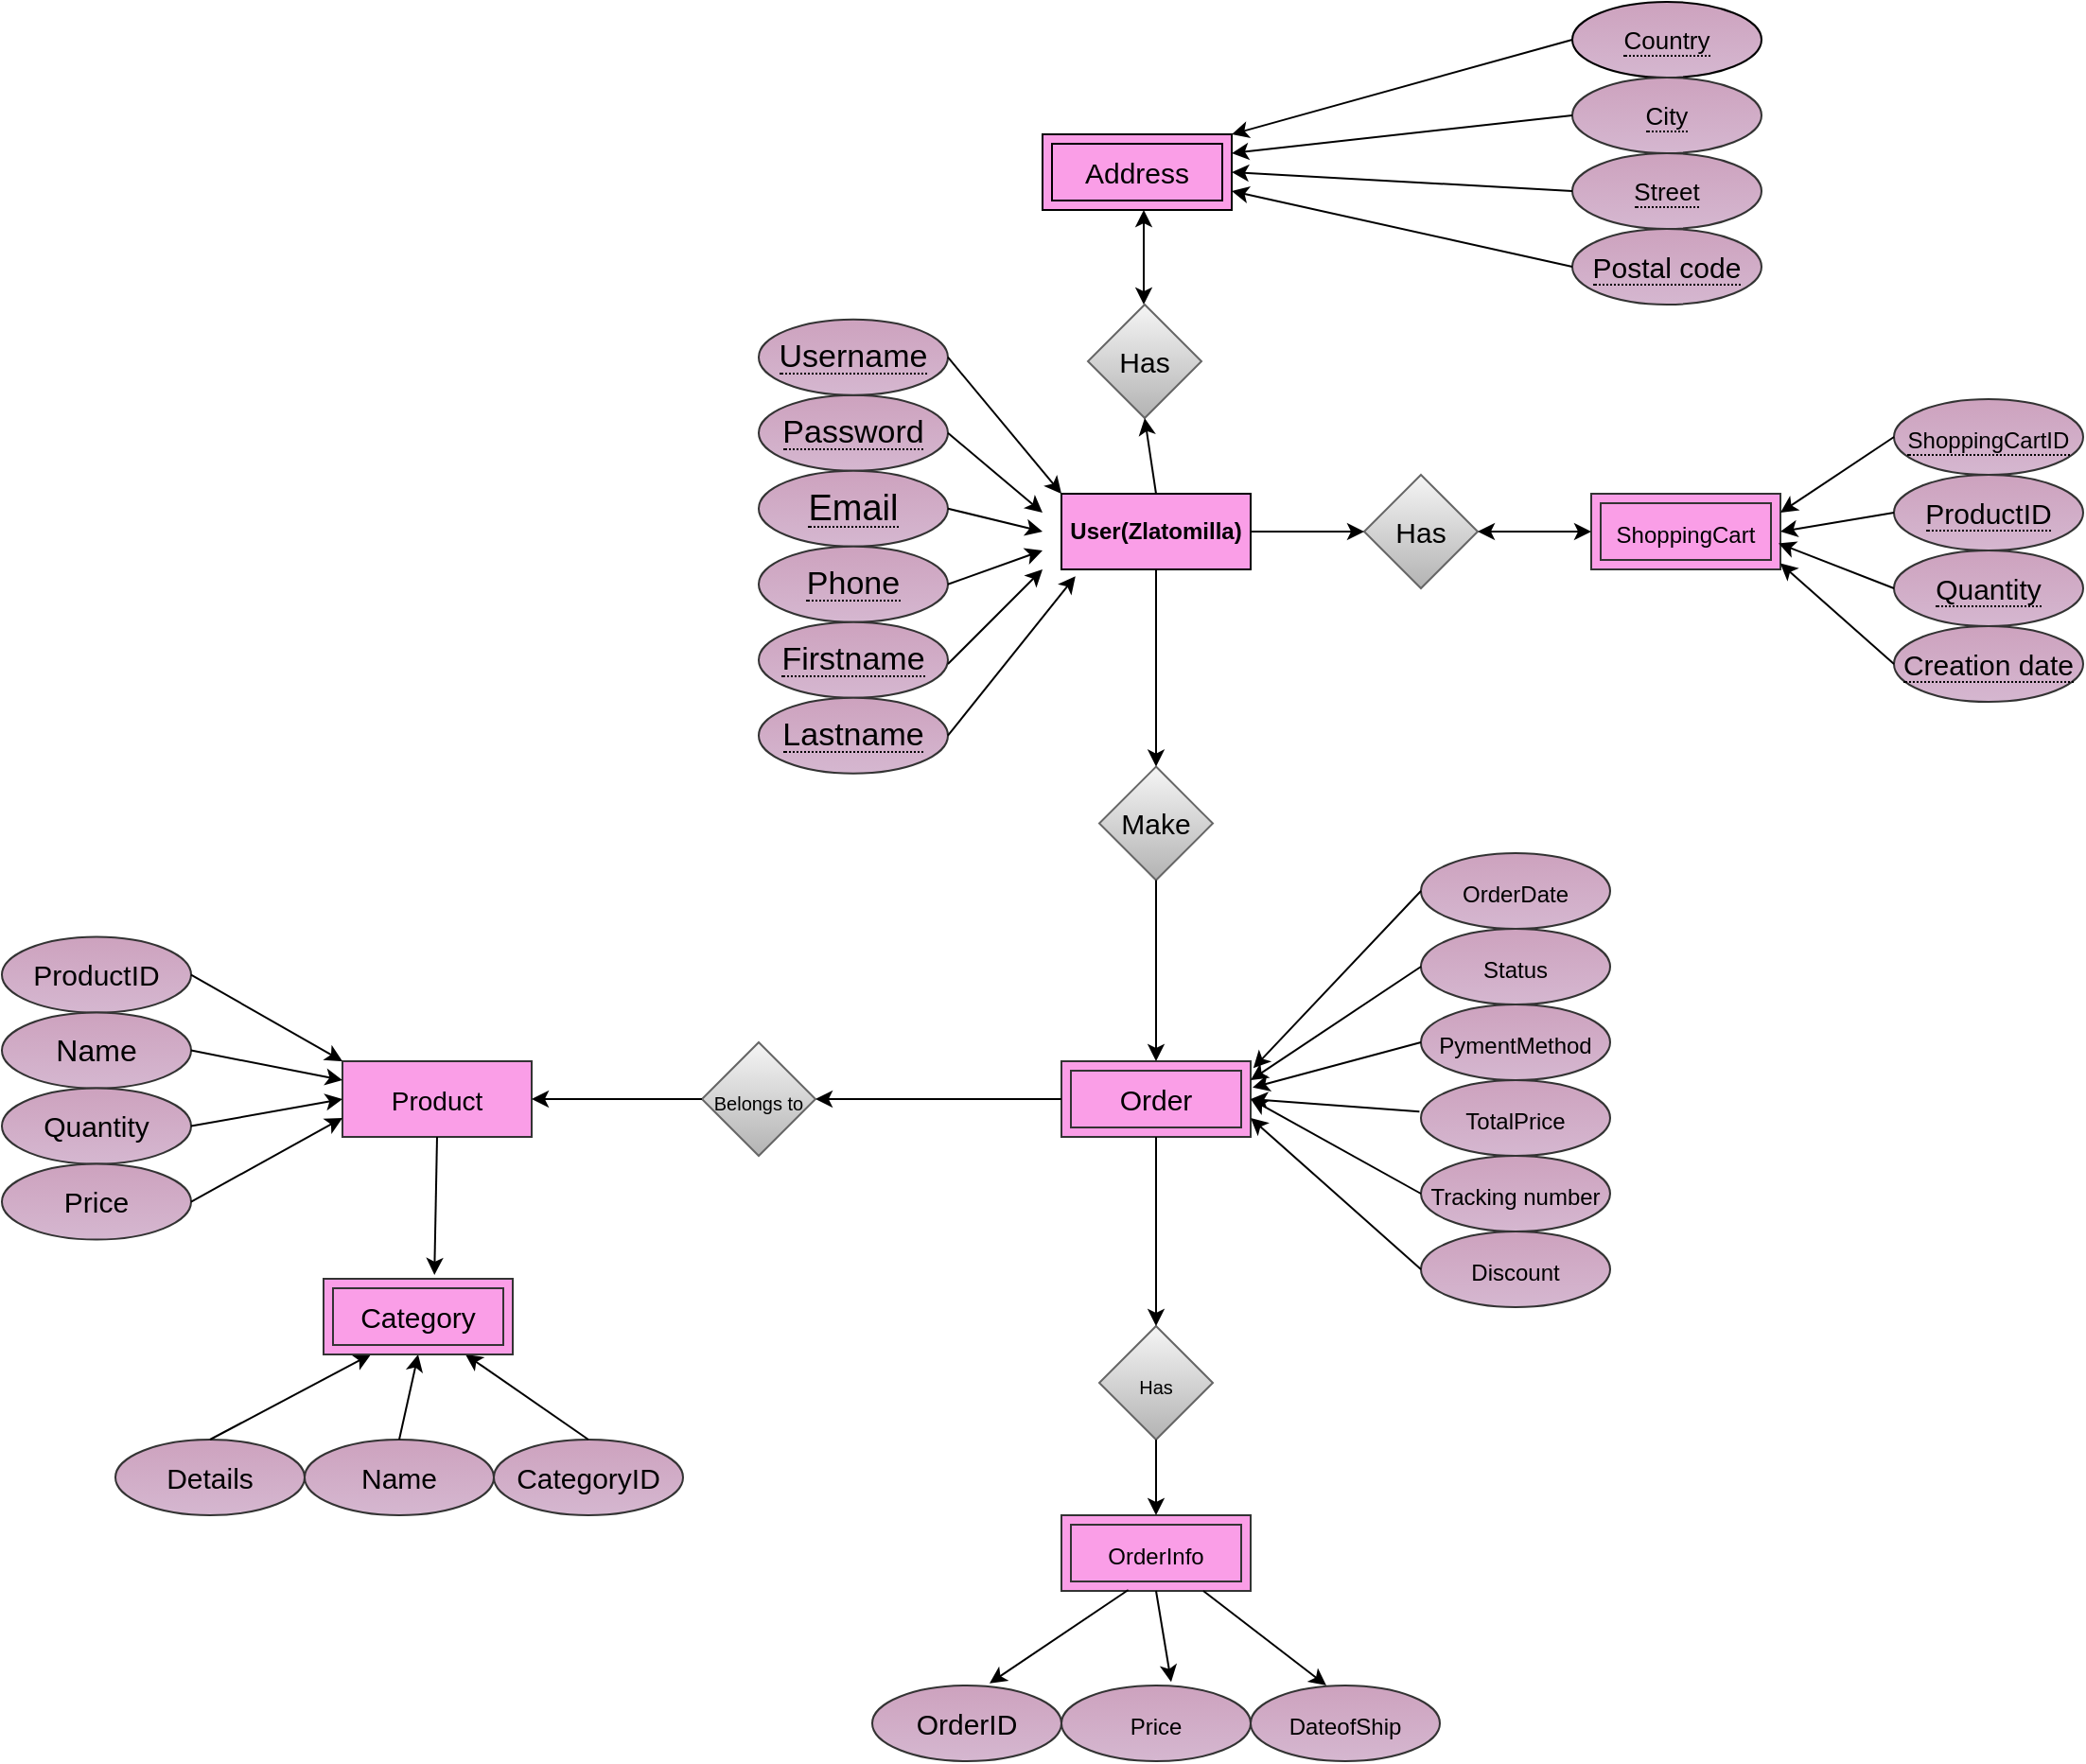 <mxfile version="20.3.0" type="device"><diagram id="N6eiA-IXYbm1TFqk9Ihf" name="Страница-1"><mxGraphModel dx="2118" dy="856" grid="1" gridSize="10" guides="1" tooltips="1" connect="1" arrows="1" fold="1" page="1" pageScale="1" pageWidth="827" pageHeight="1169" math="0" shadow="0"><root><mxCell id="0"/><mxCell id="1" parent="0"/><mxCell id="bBk7GhHAJ7yXtz1OMOhX-1" value="&lt;b&gt;User(Zlatomilla)&lt;/b&gt;" style="rounded=0;whiteSpace=wrap;html=1;fillColor=#FA9EE7;strokeColor=#000000;" parent="1" vertex="1"><mxGeometry x="320" y="310" width="100" height="40" as="geometry"/></mxCell><mxCell id="bBk7GhHAJ7yXtz1OMOhX-7" value="" style="endArrow=classic;startArrow=classic;html=1;rounded=0;entryX=0.5;entryY=1;entryDx=0;entryDy=0;" parent="1" edge="1"><mxGeometry width="50" height="50" relative="1" as="geometry"><mxPoint x="363.5" y="210" as="sourcePoint"/><mxPoint x="363.5" y="160" as="targetPoint"/><Array as="points"/></mxGeometry></mxCell><mxCell id="3jT6iAPqnr3zFBI5EhNq-1" value="&lt;span style=&quot;border-bottom: 1px dotted&quot;&gt;Country&lt;/span&gt;" style="ellipse;whiteSpace=wrap;html=1;align=center;strokeColor=#000000;fontSize=13;fillColor=#CDA2BE;gradientColor=#D5B7D0;" parent="1" vertex="1"><mxGeometry x="590" y="50" width="100" height="40" as="geometry"/></mxCell><mxCell id="3jT6iAPqnr3zFBI5EhNq-2" value="&lt;span style=&quot;border-bottom: 1px dotted&quot;&gt;City&lt;br&gt;&lt;/span&gt;" style="ellipse;whiteSpace=wrap;html=1;align=center;strokeColor=#333333;fontSize=13;fillColor=#CDA2BE;gradientColor=#D5B7D0;" parent="1" vertex="1"><mxGeometry x="590" y="90" width="100" height="40" as="geometry"/></mxCell><mxCell id="3jT6iAPqnr3zFBI5EhNq-3" value="&lt;span style=&quot;border-bottom: 1px dotted&quot;&gt;Street&lt;br&gt;&lt;/span&gt;" style="ellipse;whiteSpace=wrap;html=1;align=center;strokeColor=#333333;fontSize=13;fillColor=#CDA2BE;gradientColor=#D5B7D0;" parent="1" vertex="1"><mxGeometry x="590" y="130" width="100" height="40" as="geometry"/></mxCell><mxCell id="3jT6iAPqnr3zFBI5EhNq-7" value="" style="endArrow=classic;html=1;rounded=0;fontSize=13;exitX=0;exitY=0.5;exitDx=0;exitDy=0;entryX=1;entryY=0;entryDx=0;entryDy=0;" parent="1" source="3jT6iAPqnr3zFBI5EhNq-1" target="3jT6iAPqnr3zFBI5EhNq-17" edge="1"><mxGeometry width="50" height="50" relative="1" as="geometry"><mxPoint x="360" y="280" as="sourcePoint"/><mxPoint x="157" y="126.4" as="targetPoint"/></mxGeometry></mxCell><mxCell id="3jT6iAPqnr3zFBI5EhNq-8" value="" style="endArrow=classic;html=1;rounded=0;fontSize=13;exitX=0;exitY=0.5;exitDx=0;exitDy=0;entryX=1;entryY=0.25;entryDx=0;entryDy=0;" parent="1" source="3jT6iAPqnr3zFBI5EhNq-2" target="3jT6iAPqnr3zFBI5EhNq-17" edge="1"><mxGeometry width="50" height="50" relative="1" as="geometry"><mxPoint x="360" y="280" as="sourcePoint"/><mxPoint x="152.2" y="133.6" as="targetPoint"/></mxGeometry></mxCell><mxCell id="3jT6iAPqnr3zFBI5EhNq-9" value="" style="endArrow=classic;html=1;rounded=0;fontSize=13;exitX=0;exitY=0.5;exitDx=0;exitDy=0;entryX=1;entryY=0.5;entryDx=0;entryDy=0;" parent="1" source="3jT6iAPqnr3zFBI5EhNq-3" target="3jT6iAPqnr3zFBI5EhNq-17" edge="1"><mxGeometry width="50" height="50" relative="1" as="geometry"><mxPoint x="360" y="280" as="sourcePoint"/><mxPoint x="150.0" y="140" as="targetPoint"/></mxGeometry></mxCell><mxCell id="3jT6iAPqnr3zFBI5EhNq-15" value="&lt;span style=&quot;border-bottom: 1px dotted&quot;&gt;Postal code&lt;br&gt;&lt;/span&gt;" style="ellipse;whiteSpace=wrap;html=1;align=center;strokeColor=#333333;fontSize=15;fillColor=#CDA2BE;gradientColor=#D5B7D0;" parent="1" vertex="1"><mxGeometry x="590" y="170" width="100" height="40" as="geometry"/></mxCell><mxCell id="3jT6iAPqnr3zFBI5EhNq-16" value="" style="endArrow=classic;html=1;rounded=0;fontSize=15;exitX=0;exitY=0.5;exitDx=0;exitDy=0;entryX=1;entryY=0.75;entryDx=0;entryDy=0;" parent="1" source="3jT6iAPqnr3zFBI5EhNq-15" target="3jT6iAPqnr3zFBI5EhNq-17" edge="1"><mxGeometry width="50" height="50" relative="1" as="geometry"><mxPoint x="100" y="200" as="sourcePoint"/><mxPoint x="430" y="150" as="targetPoint"/></mxGeometry></mxCell><mxCell id="3jT6iAPqnr3zFBI5EhNq-17" value="Address" style="shape=ext;margin=3;double=1;whiteSpace=wrap;html=1;align=center;fontSize=15;fillColor=#FA9EE7;" parent="1" vertex="1"><mxGeometry x="310" y="120" width="100" height="40" as="geometry"/></mxCell><mxCell id="jZiUOxoEGIuqgOBPe2AP-1" value="Has" style="rhombus;whiteSpace=wrap;html=1;strokeColor=#666666;fontSize=15;fillColor=#f5f5f5;gradientColor=#b3b3b3;" parent="1" vertex="1"><mxGeometry x="334" y="210" width="60" height="60" as="geometry"/></mxCell><mxCell id="jZiUOxoEGIuqgOBPe2AP-2" value="Has" style="rhombus;whiteSpace=wrap;html=1;strokeColor=#666666;fontSize=15;fillColor=#f5f5f5;gradientColor=#b3b3b3;" parent="1" vertex="1"><mxGeometry x="480" y="300" width="60" height="60" as="geometry"/></mxCell><mxCell id="jZiUOxoEGIuqgOBPe2AP-3" value="" style="endArrow=classic;html=1;rounded=0;fontSize=15;exitX=0.5;exitY=0;exitDx=0;exitDy=0;entryX=0.5;entryY=1;entryDx=0;entryDy=0;" parent="1" source="bBk7GhHAJ7yXtz1OMOhX-1" target="jZiUOxoEGIuqgOBPe2AP-1" edge="1"><mxGeometry width="50" height="50" relative="1" as="geometry"><mxPoint x="360" y="270" as="sourcePoint"/><mxPoint x="410" y="220" as="targetPoint"/></mxGeometry></mxCell><mxCell id="jZiUOxoEGIuqgOBPe2AP-4" value="" style="endArrow=classic;html=1;rounded=0;fontSize=15;entryX=0;entryY=0.5;entryDx=0;entryDy=0;exitX=1;exitY=0.5;exitDx=0;exitDy=0;" parent="1" source="bBk7GhHAJ7yXtz1OMOhX-1" target="jZiUOxoEGIuqgOBPe2AP-2" edge="1"><mxGeometry width="50" height="50" relative="1" as="geometry"><mxPoint x="360" y="270" as="sourcePoint"/><mxPoint x="410" y="220" as="targetPoint"/></mxGeometry></mxCell><mxCell id="9yFUbYwsSxxzxqnHnHJi-1" value="&lt;span style=&quot;font-size: 12px;&quot;&gt;ShoppingCart&lt;/span&gt;" style="shape=ext;margin=3;double=1;whiteSpace=wrap;html=1;align=center;strokeColor=#333333;fontSize=15;fillColor=#FA9EE7;gradientColor=none;" parent="1" vertex="1"><mxGeometry x="600" y="310" width="100" height="40" as="geometry"/></mxCell><mxCell id="9yFUbYwsSxxzxqnHnHJi-2" value="" style="endArrow=classic;startArrow=classic;html=1;rounded=0;fontSize=15;entryX=0;entryY=0.5;entryDx=0;entryDy=0;exitX=1;exitY=0.5;exitDx=0;exitDy=0;" parent="1" source="jZiUOxoEGIuqgOBPe2AP-2" target="9yFUbYwsSxxzxqnHnHJi-1" edge="1"><mxGeometry width="50" height="50" relative="1" as="geometry"><mxPoint x="360" y="270" as="sourcePoint"/><mxPoint x="410" y="220" as="targetPoint"/></mxGeometry></mxCell><mxCell id="KKU9wbSazOf9re9lvV3Q-1" value="Make" style="rhombus;whiteSpace=wrap;html=1;strokeColor=#666666;fontSize=15;fillColor=#f5f5f5;gradientColor=#b3b3b3;" parent="1" vertex="1"><mxGeometry x="340" y="454.29" width="60" height="60" as="geometry"/></mxCell><mxCell id="bRMTFG1otkSku3sXfDQx-1" value="Order" style="shape=ext;margin=3;double=1;whiteSpace=wrap;html=1;align=center;strokeColor=#333333;fontSize=15;fillColor=#FA9EE7;gradientColor=none;" parent="1" vertex="1"><mxGeometry x="320" y="610" width="100" height="40" as="geometry"/></mxCell><mxCell id="LlbbvUucz8glNE6PhjNe-1" value="" style="endArrow=classic;html=1;rounded=0;fontSize=15;entryX=0.5;entryY=0;entryDx=0;entryDy=0;exitX=0.5;exitY=1;exitDx=0;exitDy=0;" parent="1" source="KKU9wbSazOf9re9lvV3Q-1" target="bRMTFG1otkSku3sXfDQx-1" edge="1"><mxGeometry width="50" height="50" relative="1" as="geometry"><mxPoint x="170" y="390" as="sourcePoint"/><mxPoint x="500" y="440" as="targetPoint"/></mxGeometry></mxCell><mxCell id="xsAOlnwESi1W2sEjODaG-2" value="&lt;font style=&quot;font-size: 10px;&quot;&gt;Belongs to&lt;/font&gt;" style="rhombus;whiteSpace=wrap;html=1;strokeColor=#666666;fontSize=15;fillColor=#f5f5f5;gradientColor=#b3b3b3;" parent="1" vertex="1"><mxGeometry x="130" y="600" width="60" height="60" as="geometry"/></mxCell><mxCell id="m5JhMS8DcJMaZDaDX9xE-1" value="&lt;font style=&quot;font-size: 14px;&quot;&gt;Product&lt;/font&gt;" style="rounded=0;whiteSpace=wrap;html=1;strokeColor=#333333;fontSize=15;fillColor=#FA9EE7;gradientColor=none;" parent="1" vertex="1"><mxGeometry x="-60" y="610" width="100" height="40" as="geometry"/></mxCell><mxCell id="VdKWun6HLSt5T5u6F7AI-1" value="" style="endArrow=classic;html=1;rounded=0;fontSize=14;exitX=0;exitY=0.5;exitDx=0;exitDy=0;entryX=1;entryY=0.5;entryDx=0;entryDy=0;" parent="1" source="xsAOlnwESi1W2sEjODaG-2" target="m5JhMS8DcJMaZDaDX9xE-1" edge="1"><mxGeometry width="50" height="50" relative="1" as="geometry"><mxPoint x="130" y="619.29" as="sourcePoint"/><mxPoint x="30" y="625" as="targetPoint"/></mxGeometry></mxCell><mxCell id="k1BFLeEILz2LXhjoNSOd-1" value="&lt;font style=&quot;font-size: 15px;&quot;&gt;ProductID&lt;/font&gt;" style="ellipse;whiteSpace=wrap;html=1;align=center;strokeColor=#333333;fontSize=15;fillColor=#CDA2BE;gradientColor=#D5B7D0;" parent="1" vertex="1"><mxGeometry x="-240" y="544.29" width="100" height="40" as="geometry"/></mxCell><mxCell id="TUCX9pMwbbU0HIa92FST-1" value="&lt;font style=&quot;font-size: 16px;&quot;&gt;Name&lt;/font&gt;" style="ellipse;whiteSpace=wrap;html=1;align=center;strokeColor=#333333;fontSize=15;fillColor=#CDA2BE;gradientColor=#D5B7D0;" parent="1" vertex="1"><mxGeometry x="-240" y="584.29" width="100" height="40" as="geometry"/></mxCell><mxCell id="jnlZfvcaV7VsXEa6VMtP-1" value="&lt;font style=&quot;font-size: 15px;&quot;&gt;Quantity&lt;/font&gt;" style="ellipse;whiteSpace=wrap;html=1;align=center;strokeColor=#333333;fontSize=15;fillColor=#CDA2BE;gradientColor=#D5B7D0;" parent="1" vertex="1"><mxGeometry x="-240" y="624.29" width="100" height="40" as="geometry"/></mxCell><mxCell id="011RvNEaIckNswY284Aj-1" value="&lt;font style=&quot;font-size: 15px;&quot;&gt;Price&lt;/font&gt;" style="ellipse;whiteSpace=wrap;html=1;align=center;strokeColor=#333333;fontSize=15;fillColor=#CDA2BE;gradientColor=#D5B7D0;" parent="1" vertex="1"><mxGeometry x="-240" y="664.29" width="100" height="40" as="geometry"/></mxCell><mxCell id="011RvNEaIckNswY284Aj-2" style="edgeStyle=orthogonalEdgeStyle;rounded=0;orthogonalLoop=1;jettySize=auto;html=1;exitX=0.5;exitY=1;exitDx=0;exitDy=0;fontSize=14;" parent="1" source="011RvNEaIckNswY284Aj-1" target="011RvNEaIckNswY284Aj-1" edge="1"><mxGeometry relative="1" as="geometry"/></mxCell><mxCell id="sva1LML77OXfAl7v0yma-1" value="" style="endArrow=classic;html=1;rounded=0;fontSize=14;exitX=1;exitY=0.5;exitDx=0;exitDy=0;entryX=0;entryY=0;entryDx=0;entryDy=0;" parent="1" source="k1BFLeEILz2LXhjoNSOd-1" target="m5JhMS8DcJMaZDaDX9xE-1" edge="1"><mxGeometry width="50" height="50" relative="1" as="geometry"><mxPoint x="240" y="785" as="sourcePoint"/><mxPoint x="290" y="735" as="targetPoint"/></mxGeometry></mxCell><mxCell id="sva1LML77OXfAl7v0yma-2" value="" style="endArrow=classic;html=1;rounded=0;fontSize=14;exitX=1;exitY=0.5;exitDx=0;exitDy=0;entryX=0;entryY=0.25;entryDx=0;entryDy=0;" parent="1" source="TUCX9pMwbbU0HIa92FST-1" target="m5JhMS8DcJMaZDaDX9xE-1" edge="1"><mxGeometry width="50" height="50" relative="1" as="geometry"><mxPoint x="240" y="785" as="sourcePoint"/><mxPoint x="290" y="735" as="targetPoint"/></mxGeometry></mxCell><mxCell id="sva1LML77OXfAl7v0yma-3" value="" style="endArrow=classic;html=1;rounded=0;fontSize=14;exitX=1;exitY=0.5;exitDx=0;exitDy=0;entryX=0;entryY=0.5;entryDx=0;entryDy=0;" parent="1" source="jnlZfvcaV7VsXEa6VMtP-1" target="m5JhMS8DcJMaZDaDX9xE-1" edge="1"><mxGeometry width="50" height="50" relative="1" as="geometry"><mxPoint x="240" y="785" as="sourcePoint"/><mxPoint x="290" y="735" as="targetPoint"/></mxGeometry></mxCell><mxCell id="sva1LML77OXfAl7v0yma-4" value="" style="endArrow=classic;html=1;rounded=0;fontSize=14;exitX=1;exitY=0.5;exitDx=0;exitDy=0;entryX=0;entryY=0.75;entryDx=0;entryDy=0;" parent="1" source="011RvNEaIckNswY284Aj-1" target="m5JhMS8DcJMaZDaDX9xE-1" edge="1"><mxGeometry width="50" height="50" relative="1" as="geometry"><mxPoint x="240" y="785" as="sourcePoint"/><mxPoint x="290" y="735" as="targetPoint"/><Array as="points"/></mxGeometry></mxCell><mxCell id="mqbbItKaRqmO6G0VnrAR-1" value="&lt;span style=&quot;border-bottom: 1px dotted&quot;&gt;&lt;font style=&quot;font-size: 17px;&quot;&gt;Password&lt;/font&gt;&lt;br&gt;&lt;/span&gt;" style="ellipse;whiteSpace=wrap;html=1;align=center;strokeColor=#333333;fontSize=15;fillColor=#CDA2BE;gradientColor=#D5B7D0;" parent="1" vertex="1"><mxGeometry x="160" y="257.86" width="100" height="40" as="geometry"/></mxCell><mxCell id="Yr83S7fPhgB2y0J4IbAq-1" value="&lt;span style=&quot;border-bottom: 1px dotted&quot;&gt;&lt;font style=&quot;font-size: 19px;&quot;&gt;Email&lt;/font&gt;&lt;br&gt;&lt;/span&gt;" style="ellipse;whiteSpace=wrap;html=1;align=center;strokeColor=#333333;fontSize=15;fillColor=#CDA2BE;gradientColor=#D5B7D0;" parent="1" vertex="1"><mxGeometry x="160" y="297.86" width="100" height="40" as="geometry"/></mxCell><mxCell id="EGffV_AlS2jXEDaBmNcI-1" value="" style="endArrow=classic;html=1;rounded=0;fontSize=15;exitX=0.5;exitY=1;exitDx=0;exitDy=0;entryX=0.586;entryY=-0.051;entryDx=0;entryDy=0;entryPerimeter=0;" parent="1" source="m5JhMS8DcJMaZDaDX9xE-1" target="j0U-9BdJnqhNZIwgmhFs-5" edge="1"><mxGeometry width="50" height="50" relative="1" as="geometry"><mxPoint x="270" y="775" as="sourcePoint"/><mxPoint x="-10" y="765" as="targetPoint"/></mxGeometry></mxCell><mxCell id="58pO-DU7qxb67Ht3yQri-1" value="&lt;font style=&quot;font-size: 15px;&quot;&gt;CategoryID&lt;/font&gt;" style="ellipse;whiteSpace=wrap;html=1;align=center;strokeColor=#333333;fontSize=15;fillColor=#CDA2BE;gradientColor=#D5B7D0;" parent="1" vertex="1"><mxGeometry x="20" y="810" width="100" height="40" as="geometry"/></mxCell><mxCell id="tFkHriaSAAeG3SIznyLU-1" value="&lt;font style=&quot;font-size: 15px;&quot;&gt;Name&lt;/font&gt;" style="ellipse;whiteSpace=wrap;html=1;align=center;strokeColor=#333333;fontSize=15;fillColor=#CDA2BE;gradientColor=#D5B7D0;" parent="1" vertex="1"><mxGeometry x="-80" y="810" width="100" height="40" as="geometry"/></mxCell><mxCell id="I0-I6wbEcXz-RwjRfsv8-1" value="&lt;font style=&quot;font-size: 15px;&quot;&gt;Details&lt;/font&gt;" style="ellipse;whiteSpace=wrap;html=1;align=center;strokeColor=#333333;fontSize=15;fillColor=#CDA2BE;gradientColor=#D5B7D0;" parent="1" vertex="1"><mxGeometry x="-180" y="810" width="100" height="40" as="geometry"/></mxCell><mxCell id="I0-I6wbEcXz-RwjRfsv8-2" value="" style="endArrow=classic;html=1;rounded=0;fontSize=15;exitX=0.5;exitY=0;exitDx=0;exitDy=0;entryX=0.75;entryY=1;entryDx=0;entryDy=0;" parent="1" source="58pO-DU7qxb67Ht3yQri-1" edge="1"><mxGeometry width="50" height="50" relative="1" as="geometry"><mxPoint x="90" y="725" as="sourcePoint"/><mxPoint x="5" y="765" as="targetPoint"/></mxGeometry></mxCell><mxCell id="I0-I6wbEcXz-RwjRfsv8-3" value="" style="endArrow=classic;html=1;rounded=0;fontSize=15;entryX=0.5;entryY=1;entryDx=0;entryDy=0;exitX=0.5;exitY=0;exitDx=0;exitDy=0;" parent="1" source="tFkHriaSAAeG3SIznyLU-1" edge="1"><mxGeometry width="50" height="50" relative="1" as="geometry"><mxPoint x="-20" y="805" as="sourcePoint"/><mxPoint x="-20" y="765" as="targetPoint"/></mxGeometry></mxCell><mxCell id="I0-I6wbEcXz-RwjRfsv8-4" value="" style="endArrow=classic;html=1;rounded=0;fontSize=15;exitX=0.5;exitY=0;exitDx=0;exitDy=0;entryX=0.25;entryY=1;entryDx=0;entryDy=0;" parent="1" source="I0-I6wbEcXz-RwjRfsv8-1" edge="1"><mxGeometry width="50" height="50" relative="1" as="geometry"><mxPoint x="90" y="725" as="sourcePoint"/><mxPoint x="-45" y="765" as="targetPoint"/></mxGeometry></mxCell><mxCell id="SSzgRPAho6o6vSt1DfKn-1" value="&lt;span style=&quot;border-bottom: 1px dotted&quot;&gt;&lt;span style=&quot;font-size: 12px;&quot;&gt;ShoppingCartID&lt;/span&gt;&lt;br&gt;&lt;/span&gt;" style="ellipse;whiteSpace=wrap;html=1;align=center;strokeColor=#333333;fontSize=15;fillColor=#CDA2BE;gradientColor=#D5B7D0;" parent="1" vertex="1"><mxGeometry x="760" y="260" width="100" height="40" as="geometry"/></mxCell><mxCell id="SSzgRPAho6o6vSt1DfKn-2" value="&lt;span style=&quot;border-bottom: 1px dotted&quot;&gt;&lt;span style=&quot;&quot;&gt;ProductID&lt;/span&gt;&lt;br&gt;&lt;/span&gt;" style="ellipse;whiteSpace=wrap;html=1;align=center;strokeColor=#333333;fontSize=15;fillColor=#CDA2BE;gradientColor=#D5B7D0;" parent="1" vertex="1"><mxGeometry x="760" y="300" width="100" height="40" as="geometry"/></mxCell><mxCell id="17PjTYnQRLb8sFK6jdJP-1" value="&lt;span style=&quot;border-bottom: 1px dotted&quot;&gt;&lt;font style=&quot;font-size: 15px;&quot;&gt;Quantity&lt;/font&gt;&lt;br&gt;&lt;/span&gt;" style="ellipse;whiteSpace=wrap;html=1;align=center;strokeColor=#333333;fontSize=15;fillColor=#CDA2BE;gradientColor=#D5B7D0;" parent="1" vertex="1"><mxGeometry x="760" y="340" width="100" height="40" as="geometry"/></mxCell><mxCell id="wNB34A7W-6d6fLGynHpB-1" value="&lt;span style=&quot;border-bottom: 1px dotted&quot;&gt;&lt;font style=&quot;font-size: 15px;&quot;&gt;Creation date&lt;/font&gt;&lt;br&gt;&lt;/span&gt;" style="ellipse;whiteSpace=wrap;html=1;align=center;strokeColor=#333333;fontSize=15;fillColor=#CDA2BE;gradientColor=#D5B7D0;" parent="1" vertex="1"><mxGeometry x="760" y="380" width="100" height="40" as="geometry"/></mxCell><mxCell id="wNB34A7W-6d6fLGynHpB-2" value="" style="endArrow=classic;html=1;rounded=0;fontSize=15;exitX=0;exitY=0.5;exitDx=0;exitDy=0;entryX=1;entryY=0.25;entryDx=0;entryDy=0;" parent="1" source="SSzgRPAho6o6vSt1DfKn-1" target="9yFUbYwsSxxzxqnHnHJi-1" edge="1"><mxGeometry width="50" height="50" relative="1" as="geometry"><mxPoint x="490" y="230" as="sourcePoint"/><mxPoint x="540" y="180" as="targetPoint"/></mxGeometry></mxCell><mxCell id="wNB34A7W-6d6fLGynHpB-3" value="" style="endArrow=classic;html=1;rounded=0;fontSize=15;exitX=0;exitY=0.5;exitDx=0;exitDy=0;entryX=1;entryY=0.5;entryDx=0;entryDy=0;" parent="1" source="SSzgRPAho6o6vSt1DfKn-2" target="9yFUbYwsSxxzxqnHnHJi-1" edge="1"><mxGeometry width="50" height="50" relative="1" as="geometry"><mxPoint x="490" y="230" as="sourcePoint"/><mxPoint x="540" y="180" as="targetPoint"/></mxGeometry></mxCell><mxCell id="wNB34A7W-6d6fLGynHpB-4" value="" style="endArrow=classic;html=1;rounded=0;fontSize=15;exitX=0;exitY=0.5;exitDx=0;exitDy=0;entryX=0.99;entryY=0.656;entryDx=0;entryDy=0;entryPerimeter=0;" parent="1" source="17PjTYnQRLb8sFK6jdJP-1" target="9yFUbYwsSxxzxqnHnHJi-1" edge="1"><mxGeometry width="50" height="50" relative="1" as="geometry"><mxPoint x="490" y="230" as="sourcePoint"/><mxPoint x="700" y="340" as="targetPoint"/></mxGeometry></mxCell><mxCell id="wNB34A7W-6d6fLGynHpB-5" value="" style="endArrow=classic;html=1;rounded=0;fontSize=15;exitX=0;exitY=0.5;exitDx=0;exitDy=0;entryX=0.999;entryY=0.919;entryDx=0;entryDy=0;entryPerimeter=0;" parent="1" source="wNB34A7W-6d6fLGynHpB-1" target="9yFUbYwsSxxzxqnHnHJi-1" edge="1"><mxGeometry width="50" height="50" relative="1" as="geometry"><mxPoint x="490" y="230" as="sourcePoint"/><mxPoint x="540" y="180" as="targetPoint"/></mxGeometry></mxCell><mxCell id="qrKRqkknmFpd4D508WZv-2" value="&lt;font style=&quot;font-size: 10px;&quot;&gt;Has&lt;/font&gt;" style="rhombus;whiteSpace=wrap;html=1;strokeColor=#666666;fontSize=15;fillColor=#f5f5f5;gradientColor=#b3b3b3;" parent="1" vertex="1"><mxGeometry x="340" y="750" width="60" height="60" as="geometry"/></mxCell><mxCell id="qrKRqkknmFpd4D508WZv-3" value="" style="endArrow=classic;html=1;rounded=0;fontSize=15;exitX=0.5;exitY=1;exitDx=0;exitDy=0;entryX=0.5;entryY=0;entryDx=0;entryDy=0;" parent="1" source="bRMTFG1otkSku3sXfDQx-1" target="qrKRqkknmFpd4D508WZv-2" edge="1"><mxGeometry width="50" height="50" relative="1" as="geometry"><mxPoint x="200" y="530" as="sourcePoint"/><mxPoint x="250" y="480" as="targetPoint"/></mxGeometry></mxCell><mxCell id="j0U-9BdJnqhNZIwgmhFs-1" value="&lt;span style=&quot;font-size: 12px;&quot;&gt;OrderInfo&lt;/span&gt;" style="shape=ext;margin=3;double=1;whiteSpace=wrap;html=1;align=center;labelBackgroundColor=none;strokeColor=#333333;fontSize=15;fillColor=#FA9EE7;gradientColor=none;" parent="1" vertex="1"><mxGeometry x="320" y="850" width="100" height="40" as="geometry"/></mxCell><mxCell id="j0U-9BdJnqhNZIwgmhFs-5" value="Category" style="shape=ext;margin=3;double=1;whiteSpace=wrap;html=1;align=center;strokeColor=#333333;fontSize=15;fillColor=#FA9EE7;gradientColor=none;" parent="1" vertex="1"><mxGeometry x="-70" y="725" width="100" height="40" as="geometry"/></mxCell><mxCell id="j0U-9BdJnqhNZIwgmhFs-6" value="" style="endArrow=classic;html=1;rounded=0;fontSize=15;exitX=0.5;exitY=1;exitDx=0;exitDy=0;entryX=0.5;entryY=0;entryDx=0;entryDy=0;" parent="1" source="qrKRqkknmFpd4D508WZv-2" target="j0U-9BdJnqhNZIwgmhFs-1" edge="1"><mxGeometry width="50" height="50" relative="1" as="geometry"><mxPoint x="310" y="620" as="sourcePoint"/><mxPoint x="360" y="570" as="targetPoint"/></mxGeometry></mxCell><mxCell id="KoN0VVLvxAzm6XnYsMy7-1" value="&lt;font style=&quot;font-size: 15px;&quot;&gt;OrderID&lt;/font&gt;" style="ellipse;whiteSpace=wrap;html=1;align=center;strokeColor=#333333;fontSize=15;fillColor=#CDA2BE;gradientColor=#D5B7D0;" parent="1" vertex="1"><mxGeometry x="220" y="940" width="100" height="40" as="geometry"/></mxCell><mxCell id="bwmXywOhmwGN3F-wRyG6-1" value="&lt;span style=&quot;font-size: 12px;&quot;&gt;Price&lt;/span&gt;" style="ellipse;whiteSpace=wrap;html=1;align=center;strokeColor=#333333;fontSize=15;fillColor=#CDA2BE;gradientColor=#D5B7D0;" parent="1" vertex="1"><mxGeometry x="320" y="940" width="100" height="40" as="geometry"/></mxCell><mxCell id="Jxw--3usRZcEkyid1ZM5-1" value="&lt;span style=&quot;font-size: 12px;&quot;&gt;DateofShip&lt;/span&gt;" style="ellipse;whiteSpace=wrap;html=1;align=center;strokeColor=#333333;fontSize=15;fillColor=#CDA2BE;gradientColor=#D5B7D0;" parent="1" vertex="1"><mxGeometry x="420" y="940" width="100" height="40" as="geometry"/></mxCell><mxCell id="Jxw--3usRZcEkyid1ZM5-2" value="" style="endArrow=classic;html=1;rounded=0;fontSize=15;entryX=0.62;entryY=-0.029;entryDx=0;entryDy=0;entryPerimeter=0;exitX=0.353;exitY=0.987;exitDx=0;exitDy=0;exitPerimeter=0;" parent="1" source="j0U-9BdJnqhNZIwgmhFs-1" edge="1"><mxGeometry width="50" height="50" relative="1" as="geometry"><mxPoint x="230" y="830" as="sourcePoint"/><mxPoint x="282" y="938.84" as="targetPoint"/></mxGeometry></mxCell><mxCell id="Jxw--3usRZcEkyid1ZM5-3" value="" style="endArrow=classic;html=1;rounded=0;fontSize=15;entryX=0.58;entryY=-0.046;entryDx=0;entryDy=0;entryPerimeter=0;exitX=0.5;exitY=1;exitDx=0;exitDy=0;" parent="1" source="j0U-9BdJnqhNZIwgmhFs-1" target="bwmXywOhmwGN3F-wRyG6-1" edge="1"><mxGeometry width="50" height="50" relative="1" as="geometry"><mxPoint x="240" y="860" as="sourcePoint"/><mxPoint x="280" y="780" as="targetPoint"/></mxGeometry></mxCell><mxCell id="Jxw--3usRZcEkyid1ZM5-4" value="" style="endArrow=classic;html=1;rounded=0;fontSize=15;entryX=0.4;entryY=0;entryDx=0;entryDy=0;entryPerimeter=0;exitX=0.75;exitY=1;exitDx=0;exitDy=0;" parent="1" source="j0U-9BdJnqhNZIwgmhFs-1" edge="1"><mxGeometry width="50" height="50" relative="1" as="geometry"><mxPoint x="230" y="830" as="sourcePoint"/><mxPoint x="460" y="940" as="targetPoint"/></mxGeometry></mxCell><mxCell id="iISFmlL4o1N4q3SJIm7n-1" value="" style="endArrow=classic;html=1;rounded=0;fontSize=15;exitX=1;exitY=0.5;exitDx=0;exitDy=0;" parent="1" source="mqbbItKaRqmO6G0VnrAR-1" edge="1"><mxGeometry width="50" height="50" relative="1" as="geometry"><mxPoint x="370" y="340" as="sourcePoint"/><mxPoint x="310" y="320" as="targetPoint"/></mxGeometry></mxCell><mxCell id="iISFmlL4o1N4q3SJIm7n-2" value="" style="endArrow=classic;html=1;rounded=0;fontSize=15;exitX=1;exitY=0.5;exitDx=0;exitDy=0;" parent="1" source="Yr83S7fPhgB2y0J4IbAq-1" edge="1"><mxGeometry width="50" height="50" relative="1" as="geometry"><mxPoint x="260" y="380" as="sourcePoint"/><mxPoint x="310" y="330" as="targetPoint"/></mxGeometry></mxCell><mxCell id="Jl2VeQ7b8nqKS7qwPiBZ-2" value="&lt;span style=&quot;font-size: 12px;&quot;&gt;OrderDate&lt;/span&gt;" style="ellipse;whiteSpace=wrap;html=1;align=center;strokeColor=#333333;fontSize=15;fillColor=#CDA2BE;gradientColor=#D5B7D0;" parent="1" vertex="1"><mxGeometry x="510" y="500" width="100" height="40" as="geometry"/></mxCell><mxCell id="CJDaJLx7BLJpkZwdUvtA-1" value="&lt;span style=&quot;font-size: 12px;&quot;&gt;Status&lt;/span&gt;" style="ellipse;whiteSpace=wrap;html=1;align=center;strokeColor=#333333;fontSize=15;fillColor=#CDA2BE;gradientColor=#D5B7D0;" parent="1" vertex="1"><mxGeometry x="510" y="540" width="100" height="40" as="geometry"/></mxCell><mxCell id="M56utJwmnQN5BxkiJCWW-1" value="&lt;span style=&quot;font-size: 12px;&quot;&gt;PymentMethod&lt;/span&gt;" style="ellipse;whiteSpace=wrap;html=1;align=center;strokeColor=#333333;fontSize=15;fillColor=#CDA2BE;gradientColor=#D5B7D0;" parent="1" vertex="1"><mxGeometry x="510" y="580" width="100" height="40" as="geometry"/></mxCell><mxCell id="pNfZ4IPBksJlXBtCsH2_-1" value="&lt;span style=&quot;font-size: 12px;&quot;&gt;TotalPrice&lt;/span&gt;" style="ellipse;whiteSpace=wrap;html=1;align=center;strokeColor=#333333;fontSize=15;fillColor=#CDA2BE;gradientColor=#D5B7D0;" parent="1" vertex="1"><mxGeometry x="510" y="620" width="100" height="40" as="geometry"/></mxCell><mxCell id="1zfQyaW19i2MJlei-pyv-1" value="&lt;span style=&quot;font-size: 12px;&quot;&gt;Tracking number&lt;/span&gt;" style="ellipse;whiteSpace=wrap;html=1;align=center;strokeColor=#333333;fontSize=15;fillColor=#CDA2BE;gradientColor=#D5B7D0;" parent="1" vertex="1"><mxGeometry x="510" y="660" width="100" height="40" as="geometry"/></mxCell><mxCell id="oaTmScVxPT8MOcs-B8z6-1" value="&lt;span style=&quot;font-size: 12px;&quot;&gt;Discount&lt;/span&gt;" style="ellipse;whiteSpace=wrap;html=1;align=center;strokeColor=#333333;fontSize=15;fillColor=#CDA2BE;gradientColor=#D5B7D0;" parent="1" vertex="1"><mxGeometry x="510" y="700" width="100" height="40" as="geometry"/></mxCell><mxCell id="oaTmScVxPT8MOcs-B8z6-3" value="" style="endArrow=classic;html=1;rounded=0;fontSize=15;entryX=0.5;entryY=0;entryDx=0;entryDy=0;exitX=0.5;exitY=1;exitDx=0;exitDy=0;" parent="1" source="bBk7GhHAJ7yXtz1OMOhX-1" target="KKU9wbSazOf9re9lvV3Q-1" edge="1"><mxGeometry width="50" height="50" relative="1" as="geometry"><mxPoint x="150" y="600" as="sourcePoint"/><mxPoint x="200" y="550" as="targetPoint"/></mxGeometry></mxCell><mxCell id="oaTmScVxPT8MOcs-B8z6-4" value="" style="endArrow=classic;html=1;rounded=0;fontSize=15;exitX=0;exitY=0.5;exitDx=0;exitDy=0;" parent="1" source="bRMTFG1otkSku3sXfDQx-1" target="xsAOlnwESi1W2sEjODaG-2" edge="1"><mxGeometry width="50" height="50" relative="1" as="geometry"><mxPoint x="320" y="636" as="sourcePoint"/><mxPoint x="220" y="670" as="targetPoint"/></mxGeometry></mxCell><mxCell id="oaTmScVxPT8MOcs-B8z6-6" value="" style="endArrow=classic;html=1;rounded=0;fontSize=15;exitX=0;exitY=0.5;exitDx=0;exitDy=0;entryX=1.014;entryY=0.092;entryDx=0;entryDy=0;entryPerimeter=0;" parent="1" source="Jl2VeQ7b8nqKS7qwPiBZ-2" target="bRMTFG1otkSku3sXfDQx-1" edge="1"><mxGeometry width="50" height="50" relative="1" as="geometry"><mxPoint x="410" y="640" as="sourcePoint"/><mxPoint x="460" y="590" as="targetPoint"/></mxGeometry></mxCell><mxCell id="oaTmScVxPT8MOcs-B8z6-7" value="" style="endArrow=classic;html=1;rounded=0;fontSize=15;exitX=0;exitY=0.5;exitDx=0;exitDy=0;entryX=1;entryY=0.25;entryDx=0;entryDy=0;" parent="1" source="CJDaJLx7BLJpkZwdUvtA-1" target="bRMTFG1otkSku3sXfDQx-1" edge="1"><mxGeometry width="50" height="50" relative="1" as="geometry"><mxPoint x="410" y="640" as="sourcePoint"/><mxPoint x="460" y="590" as="targetPoint"/></mxGeometry></mxCell><mxCell id="oaTmScVxPT8MOcs-B8z6-8" value="" style="endArrow=classic;html=1;rounded=0;fontSize=15;exitX=0;exitY=0.5;exitDx=0;exitDy=0;entryX=1.01;entryY=0.348;entryDx=0;entryDy=0;entryPerimeter=0;" parent="1" source="M56utJwmnQN5BxkiJCWW-1" target="bRMTFG1otkSku3sXfDQx-1" edge="1"><mxGeometry width="50" height="50" relative="1" as="geometry"><mxPoint x="410" y="640" as="sourcePoint"/><mxPoint x="460" y="590" as="targetPoint"/></mxGeometry></mxCell><mxCell id="oaTmScVxPT8MOcs-B8z6-9" value="" style="endArrow=classic;html=1;rounded=0;fontSize=15;exitX=-0.008;exitY=0.416;exitDx=0;exitDy=0;exitPerimeter=0;entryX=1;entryY=0.5;entryDx=0;entryDy=0;" parent="1" source="pNfZ4IPBksJlXBtCsH2_-1" target="bRMTFG1otkSku3sXfDQx-1" edge="1"><mxGeometry width="50" height="50" relative="1" as="geometry"><mxPoint x="410" y="640" as="sourcePoint"/><mxPoint x="460" y="590" as="targetPoint"/></mxGeometry></mxCell><mxCell id="oaTmScVxPT8MOcs-B8z6-10" value="" style="endArrow=classic;html=1;rounded=0;fontSize=15;exitX=0;exitY=0.5;exitDx=0;exitDy=0;" parent="1" source="1zfQyaW19i2MJlei-pyv-1" edge="1"><mxGeometry width="50" height="50" relative="1" as="geometry"><mxPoint x="410" y="640" as="sourcePoint"/><mxPoint x="420" y="630" as="targetPoint"/></mxGeometry></mxCell><mxCell id="oaTmScVxPT8MOcs-B8z6-11" value="" style="endArrow=classic;html=1;rounded=0;fontSize=15;exitX=0;exitY=0.5;exitDx=0;exitDy=0;entryX=1;entryY=0.75;entryDx=0;entryDy=0;" parent="1" source="oaTmScVxPT8MOcs-B8z6-1" target="bRMTFG1otkSku3sXfDQx-1" edge="1"><mxGeometry width="50" height="50" relative="1" as="geometry"><mxPoint x="410" y="640" as="sourcePoint"/><mxPoint x="460" y="590" as="targetPoint"/></mxGeometry></mxCell><mxCell id="X91Q_p8NGyJG7Cq-K8ZD-1" value="&lt;span style=&quot;border-bottom: 1px dotted&quot;&gt;&lt;font style=&quot;font-size: 17px;&quot;&gt;Username&lt;/font&gt;&lt;br&gt;&lt;/span&gt;" style="ellipse;whiteSpace=wrap;html=1;align=center;strokeColor=#333333;fontSize=15;fillColor=#CDA2BE;gradientColor=#D5B7D0;" parent="1" vertex="1"><mxGeometry x="160" y="217.86" width="100" height="40" as="geometry"/></mxCell><mxCell id="X91Q_p8NGyJG7Cq-K8ZD-2" value="" style="endArrow=classic;html=1;rounded=0;exitX=1;exitY=0.5;exitDx=0;exitDy=0;" parent="1" source="X91Q_p8NGyJG7Cq-K8ZD-1" edge="1"><mxGeometry width="50" height="50" relative="1" as="geometry"><mxPoint x="320" y="380" as="sourcePoint"/><mxPoint x="320" y="310" as="targetPoint"/></mxGeometry></mxCell><mxCell id="X91Q_p8NGyJG7Cq-K8ZD-3" value="&lt;span style=&quot;border-bottom: 1px dotted&quot;&gt;&lt;font style=&quot;font-size: 17px;&quot;&gt;Phone&lt;/font&gt;&lt;br&gt;&lt;/span&gt;" style="ellipse;whiteSpace=wrap;html=1;align=center;strokeColor=#333333;fontSize=15;fillColor=#CDA2BE;gradientColor=#D5B7D0;" parent="1" vertex="1"><mxGeometry x="160" y="337.86" width="100" height="40" as="geometry"/></mxCell><mxCell id="X91Q_p8NGyJG7Cq-K8ZD-5" value="" style="endArrow=classic;html=1;rounded=0;exitX=1;exitY=0.5;exitDx=0;exitDy=0;" parent="1" source="X91Q_p8NGyJG7Cq-K8ZD-3" edge="1"><mxGeometry width="50" height="50" relative="1" as="geometry"><mxPoint x="320" y="380" as="sourcePoint"/><mxPoint x="310" y="340" as="targetPoint"/></mxGeometry></mxCell><mxCell id="X91Q_p8NGyJG7Cq-K8ZD-6" value="&lt;span style=&quot;border-bottom: 1px dotted&quot;&gt;&lt;font style=&quot;font-size: 17px;&quot;&gt;Firstname&lt;/font&gt;&lt;br&gt;&lt;/span&gt;" style="ellipse;whiteSpace=wrap;html=1;align=center;strokeColor=#333333;fontSize=15;fillColor=#CDA2BE;gradientColor=#D5B7D0;" parent="1" vertex="1"><mxGeometry x="160" y="377.86" width="100" height="40" as="geometry"/></mxCell><mxCell id="X91Q_p8NGyJG7Cq-K8ZD-7" value="&lt;span style=&quot;border-bottom: 1px dotted&quot;&gt;&lt;font style=&quot;font-size: 17px;&quot;&gt;Lastname&lt;/font&gt;&lt;br&gt;&lt;/span&gt;" style="ellipse;whiteSpace=wrap;html=1;align=center;strokeColor=#333333;fontSize=15;fillColor=#CDA2BE;gradientColor=#D5B7D0;" parent="1" vertex="1"><mxGeometry x="160" y="417.86" width="100" height="40" as="geometry"/></mxCell><mxCell id="X91Q_p8NGyJG7Cq-K8ZD-8" value="" style="endArrow=classic;html=1;rounded=0;" parent="1" edge="1"><mxGeometry width="50" height="50" relative="1" as="geometry"><mxPoint x="260" y="400" as="sourcePoint"/><mxPoint x="310" y="350" as="targetPoint"/><Array as="points"/></mxGeometry></mxCell><mxCell id="X91Q_p8NGyJG7Cq-K8ZD-9" value="" style="endArrow=classic;html=1;rounded=0;exitX=1;exitY=0.5;exitDx=0;exitDy=0;entryX=0.074;entryY=1.09;entryDx=0;entryDy=0;entryPerimeter=0;" parent="1" source="X91Q_p8NGyJG7Cq-K8ZD-7" target="bBk7GhHAJ7yXtz1OMOhX-1" edge="1"><mxGeometry width="50" height="50" relative="1" as="geometry"><mxPoint x="320" y="380" as="sourcePoint"/><mxPoint x="370" y="330" as="targetPoint"/></mxGeometry></mxCell></root></mxGraphModel></diagram></mxfile>